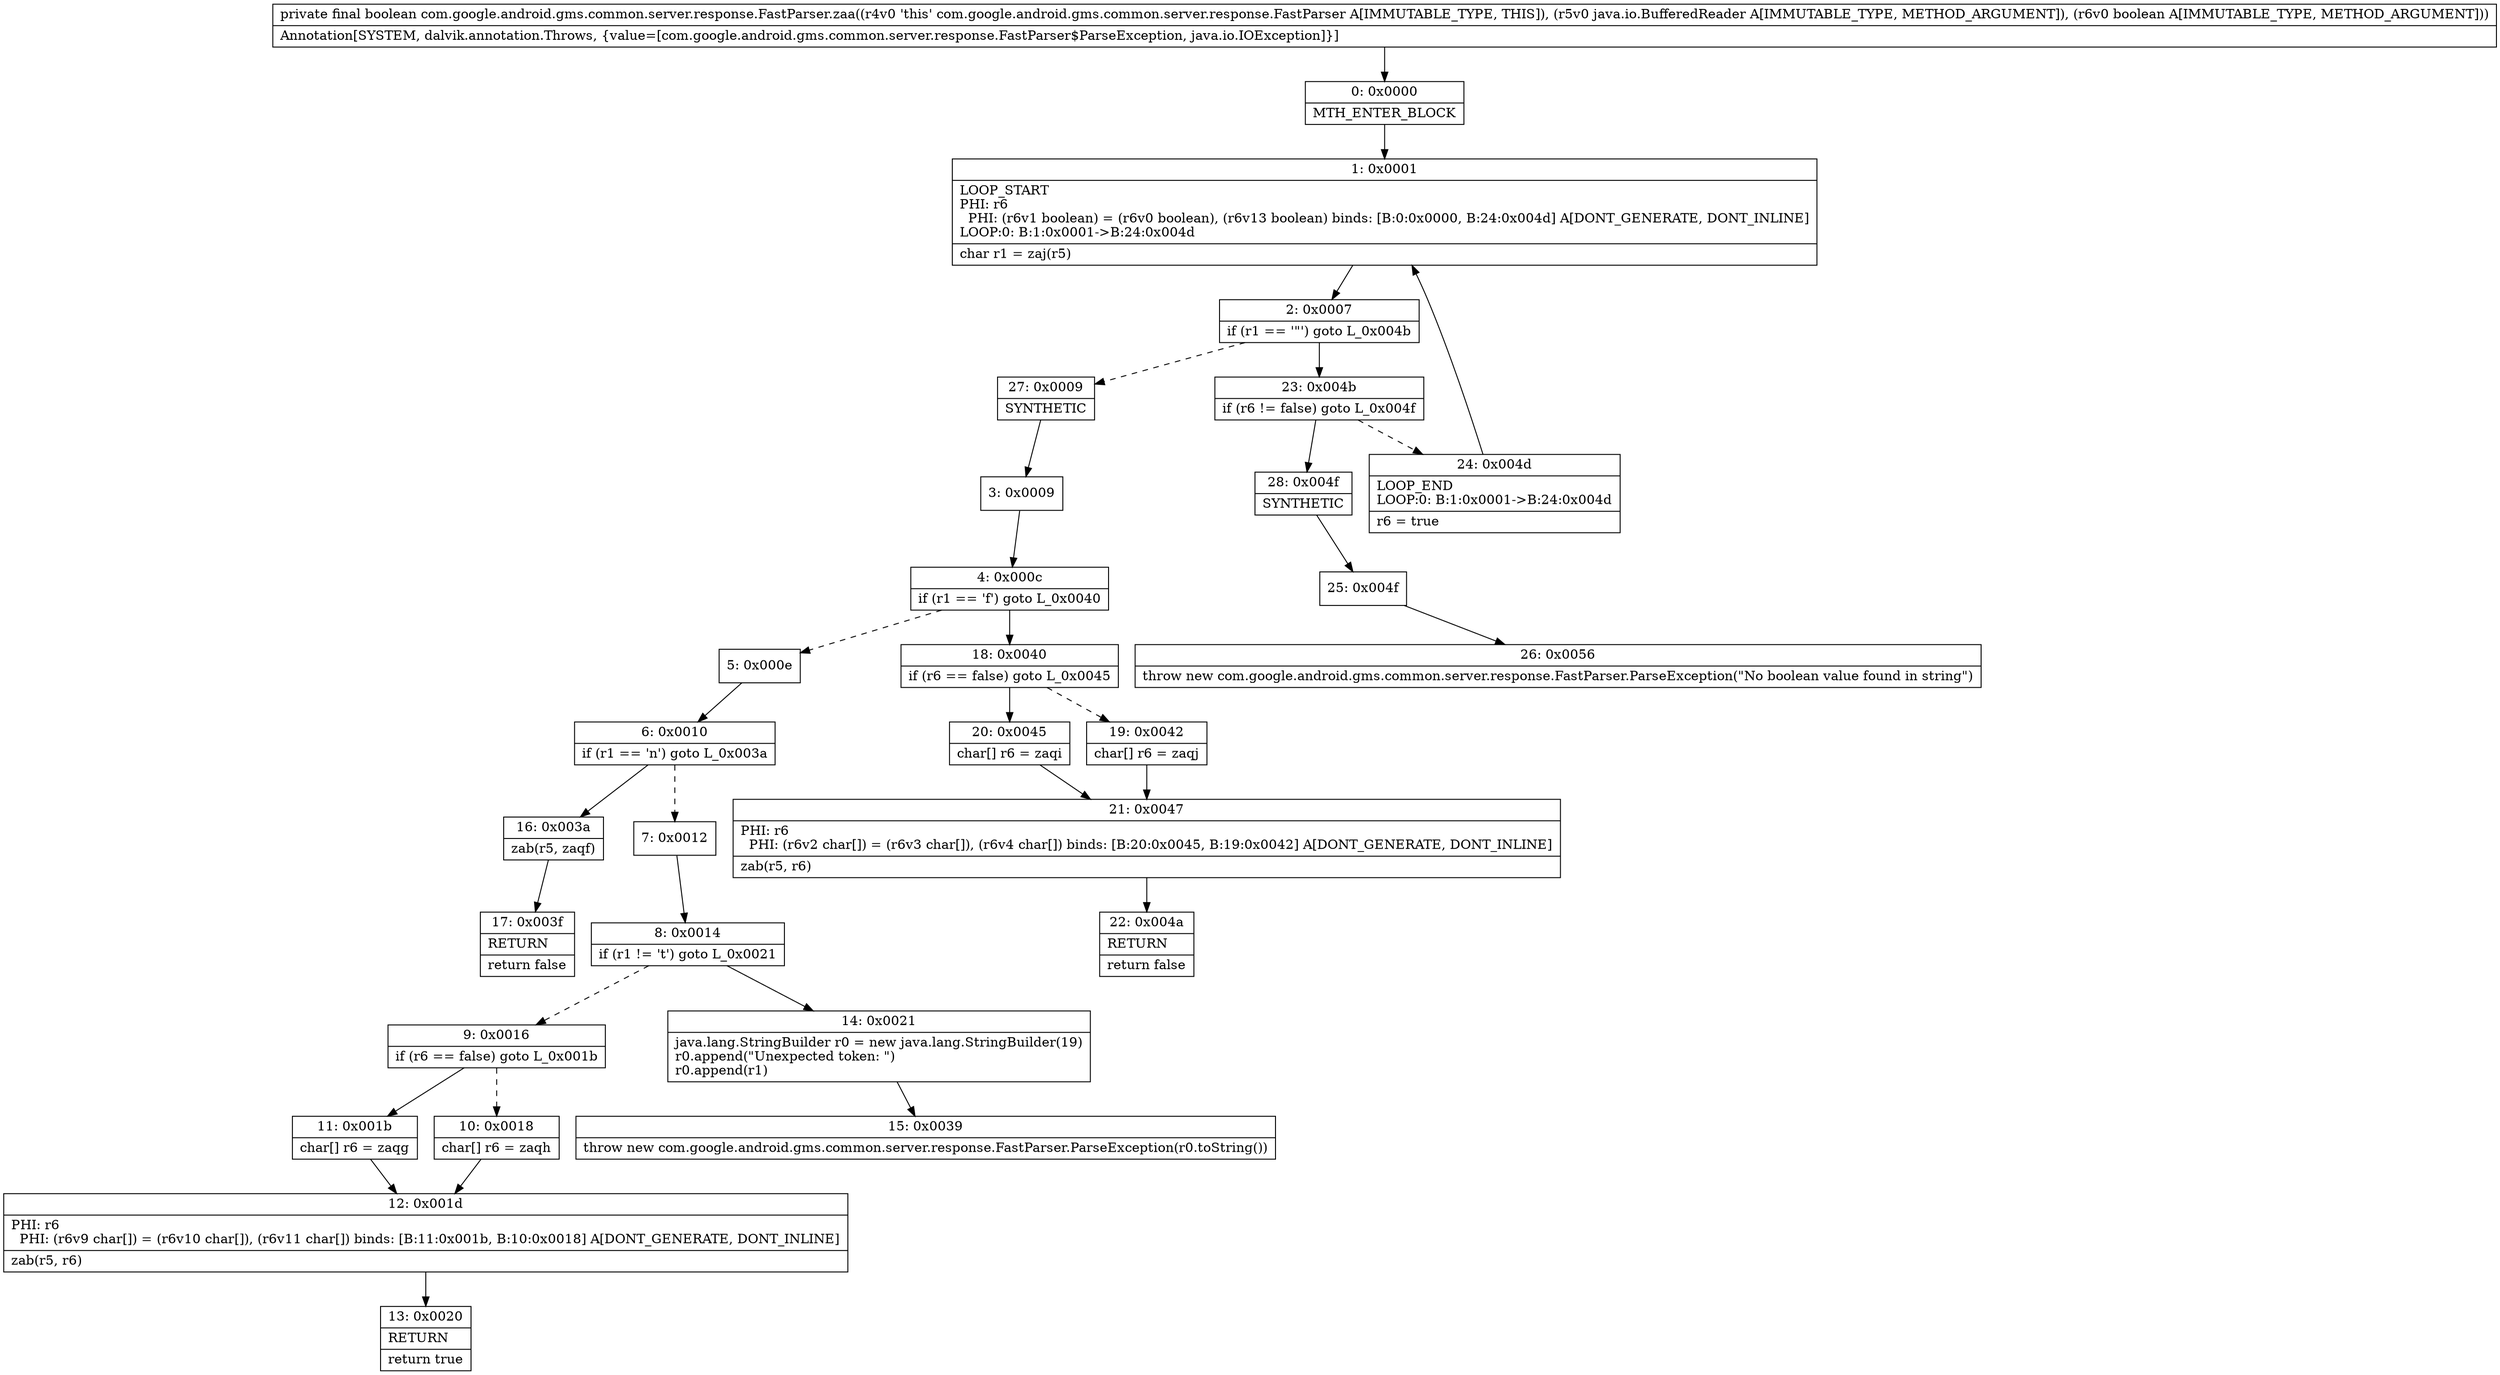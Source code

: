 digraph "CFG forcom.google.android.gms.common.server.response.FastParser.zaa(Ljava\/io\/BufferedReader;Z)Z" {
Node_0 [shape=record,label="{0\:\ 0x0000|MTH_ENTER_BLOCK\l}"];
Node_1 [shape=record,label="{1\:\ 0x0001|LOOP_START\lPHI: r6 \l  PHI: (r6v1 boolean) = (r6v0 boolean), (r6v13 boolean) binds: [B:0:0x0000, B:24:0x004d] A[DONT_GENERATE, DONT_INLINE]\lLOOP:0: B:1:0x0001\-\>B:24:0x004d\l|char r1 = zaj(r5)\l}"];
Node_2 [shape=record,label="{2\:\ 0x0007|if (r1 == '\"') goto L_0x004b\l}"];
Node_3 [shape=record,label="{3\:\ 0x0009}"];
Node_4 [shape=record,label="{4\:\ 0x000c|if (r1 == 'f') goto L_0x0040\l}"];
Node_5 [shape=record,label="{5\:\ 0x000e}"];
Node_6 [shape=record,label="{6\:\ 0x0010|if (r1 == 'n') goto L_0x003a\l}"];
Node_7 [shape=record,label="{7\:\ 0x0012}"];
Node_8 [shape=record,label="{8\:\ 0x0014|if (r1 != 't') goto L_0x0021\l}"];
Node_9 [shape=record,label="{9\:\ 0x0016|if (r6 == false) goto L_0x001b\l}"];
Node_10 [shape=record,label="{10\:\ 0x0018|char[] r6 = zaqh\l}"];
Node_11 [shape=record,label="{11\:\ 0x001b|char[] r6 = zaqg\l}"];
Node_12 [shape=record,label="{12\:\ 0x001d|PHI: r6 \l  PHI: (r6v9 char[]) = (r6v10 char[]), (r6v11 char[]) binds: [B:11:0x001b, B:10:0x0018] A[DONT_GENERATE, DONT_INLINE]\l|zab(r5, r6)\l}"];
Node_13 [shape=record,label="{13\:\ 0x0020|RETURN\l|return true\l}"];
Node_14 [shape=record,label="{14\:\ 0x0021|java.lang.StringBuilder r0 = new java.lang.StringBuilder(19)\lr0.append(\"Unexpected token: \")\lr0.append(r1)\l}"];
Node_15 [shape=record,label="{15\:\ 0x0039|throw new com.google.android.gms.common.server.response.FastParser.ParseException(r0.toString())\l}"];
Node_16 [shape=record,label="{16\:\ 0x003a|zab(r5, zaqf)\l}"];
Node_17 [shape=record,label="{17\:\ 0x003f|RETURN\l|return false\l}"];
Node_18 [shape=record,label="{18\:\ 0x0040|if (r6 == false) goto L_0x0045\l}"];
Node_19 [shape=record,label="{19\:\ 0x0042|char[] r6 = zaqj\l}"];
Node_20 [shape=record,label="{20\:\ 0x0045|char[] r6 = zaqi\l}"];
Node_21 [shape=record,label="{21\:\ 0x0047|PHI: r6 \l  PHI: (r6v2 char[]) = (r6v3 char[]), (r6v4 char[]) binds: [B:20:0x0045, B:19:0x0042] A[DONT_GENERATE, DONT_INLINE]\l|zab(r5, r6)\l}"];
Node_22 [shape=record,label="{22\:\ 0x004a|RETURN\l|return false\l}"];
Node_23 [shape=record,label="{23\:\ 0x004b|if (r6 != false) goto L_0x004f\l}"];
Node_24 [shape=record,label="{24\:\ 0x004d|LOOP_END\lLOOP:0: B:1:0x0001\-\>B:24:0x004d\l|r6 = true\l}"];
Node_25 [shape=record,label="{25\:\ 0x004f}"];
Node_26 [shape=record,label="{26\:\ 0x0056|throw new com.google.android.gms.common.server.response.FastParser.ParseException(\"No boolean value found in string\")\l}"];
Node_27 [shape=record,label="{27\:\ 0x0009|SYNTHETIC\l}"];
Node_28 [shape=record,label="{28\:\ 0x004f|SYNTHETIC\l}"];
MethodNode[shape=record,label="{private final boolean com.google.android.gms.common.server.response.FastParser.zaa((r4v0 'this' com.google.android.gms.common.server.response.FastParser A[IMMUTABLE_TYPE, THIS]), (r5v0 java.io.BufferedReader A[IMMUTABLE_TYPE, METHOD_ARGUMENT]), (r6v0 boolean A[IMMUTABLE_TYPE, METHOD_ARGUMENT]))  | Annotation[SYSTEM, dalvik.annotation.Throws, \{value=[com.google.android.gms.common.server.response.FastParser$ParseException, java.io.IOException]\}]\l}"];
MethodNode -> Node_0;
Node_0 -> Node_1;
Node_1 -> Node_2;
Node_2 -> Node_23;
Node_2 -> Node_27[style=dashed];
Node_3 -> Node_4;
Node_4 -> Node_5[style=dashed];
Node_4 -> Node_18;
Node_5 -> Node_6;
Node_6 -> Node_7[style=dashed];
Node_6 -> Node_16;
Node_7 -> Node_8;
Node_8 -> Node_9[style=dashed];
Node_8 -> Node_14;
Node_9 -> Node_10[style=dashed];
Node_9 -> Node_11;
Node_10 -> Node_12;
Node_11 -> Node_12;
Node_12 -> Node_13;
Node_14 -> Node_15;
Node_16 -> Node_17;
Node_18 -> Node_19[style=dashed];
Node_18 -> Node_20;
Node_19 -> Node_21;
Node_20 -> Node_21;
Node_21 -> Node_22;
Node_23 -> Node_24[style=dashed];
Node_23 -> Node_28;
Node_24 -> Node_1;
Node_25 -> Node_26;
Node_27 -> Node_3;
Node_28 -> Node_25;
}

